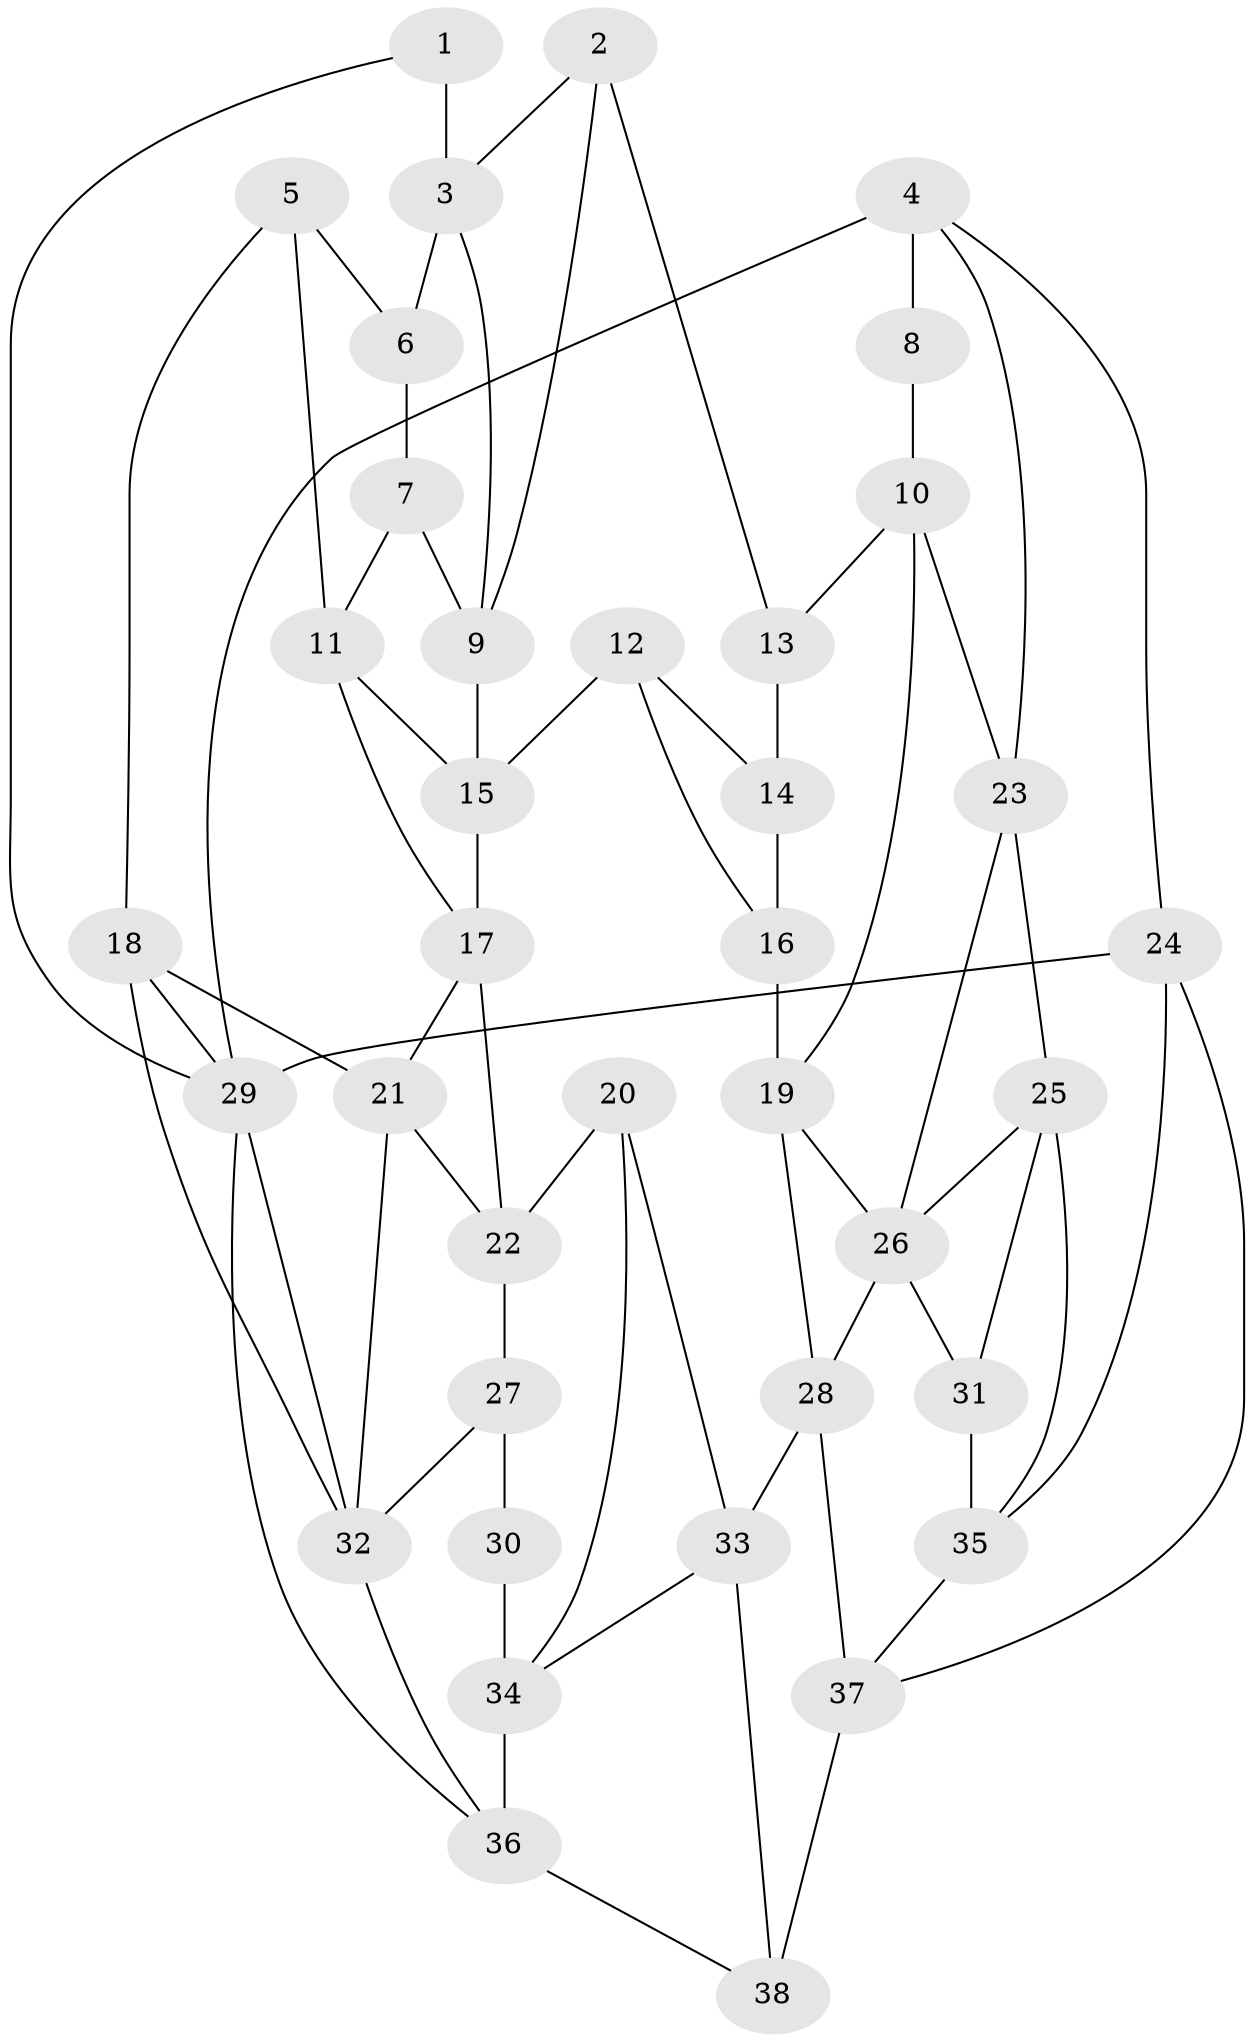 // original degree distribution, {3: 0.02127659574468085, 4: 0.30851063829787234, 6: 0.2872340425531915, 5: 0.3829787234042553}
// Generated by graph-tools (version 1.1) at 2025/38/03/04/25 23:38:25]
// undirected, 38 vertices, 69 edges
graph export_dot {
  node [color=gray90,style=filled];
  1;
  2;
  3;
  4;
  5;
  6;
  7;
  8;
  9;
  10;
  11;
  12;
  13;
  14;
  15;
  16;
  17;
  18;
  19;
  20;
  21;
  22;
  23;
  24;
  25;
  26;
  27;
  28;
  29;
  30;
  31;
  32;
  33;
  34;
  35;
  36;
  37;
  38;
  1 -- 3 [weight=2.0];
  1 -- 29 [weight=1.0];
  2 -- 3 [weight=1.0];
  2 -- 9 [weight=1.0];
  2 -- 13 [weight=1.0];
  3 -- 6 [weight=1.0];
  3 -- 9 [weight=1.0];
  4 -- 8 [weight=2.0];
  4 -- 23 [weight=1.0];
  4 -- 24 [weight=1.0];
  4 -- 29 [weight=1.0];
  5 -- 6 [weight=1.0];
  5 -- 11 [weight=1.0];
  5 -- 18 [weight=1.0];
  6 -- 7 [weight=1.0];
  7 -- 9 [weight=1.0];
  7 -- 11 [weight=1.0];
  8 -- 10 [weight=2.0];
  9 -- 15 [weight=1.0];
  10 -- 13 [weight=1.0];
  10 -- 19 [weight=1.0];
  10 -- 23 [weight=1.0];
  11 -- 15 [weight=1.0];
  11 -- 17 [weight=1.0];
  12 -- 14 [weight=1.0];
  12 -- 15 [weight=2.0];
  12 -- 16 [weight=1.0];
  13 -- 14 [weight=2.0];
  14 -- 16 [weight=1.0];
  15 -- 17 [weight=2.0];
  16 -- 19 [weight=2.0];
  17 -- 21 [weight=1.0];
  17 -- 22 [weight=1.0];
  18 -- 21 [weight=1.0];
  18 -- 29 [weight=1.0];
  18 -- 32 [weight=1.0];
  19 -- 26 [weight=1.0];
  19 -- 28 [weight=1.0];
  20 -- 22 [weight=1.0];
  20 -- 33 [weight=1.0];
  20 -- 34 [weight=1.0];
  21 -- 22 [weight=1.0];
  21 -- 32 [weight=1.0];
  22 -- 27 [weight=1.0];
  23 -- 25 [weight=1.0];
  23 -- 26 [weight=1.0];
  24 -- 29 [weight=1.0];
  24 -- 35 [weight=1.0];
  24 -- 37 [weight=1.0];
  25 -- 26 [weight=1.0];
  25 -- 31 [weight=1.0];
  25 -- 35 [weight=1.0];
  26 -- 28 [weight=1.0];
  26 -- 31 [weight=1.0];
  27 -- 30 [weight=1.0];
  27 -- 32 [weight=2.0];
  28 -- 33 [weight=1.0];
  28 -- 37 [weight=1.0];
  29 -- 32 [weight=1.0];
  29 -- 36 [weight=1.0];
  30 -- 34 [weight=2.0];
  31 -- 35 [weight=2.0];
  32 -- 36 [weight=1.0];
  33 -- 34 [weight=1.0];
  33 -- 38 [weight=1.0];
  34 -- 36 [weight=2.0];
  35 -- 37 [weight=1.0];
  36 -- 38 [weight=1.0];
  37 -- 38 [weight=2.0];
}
